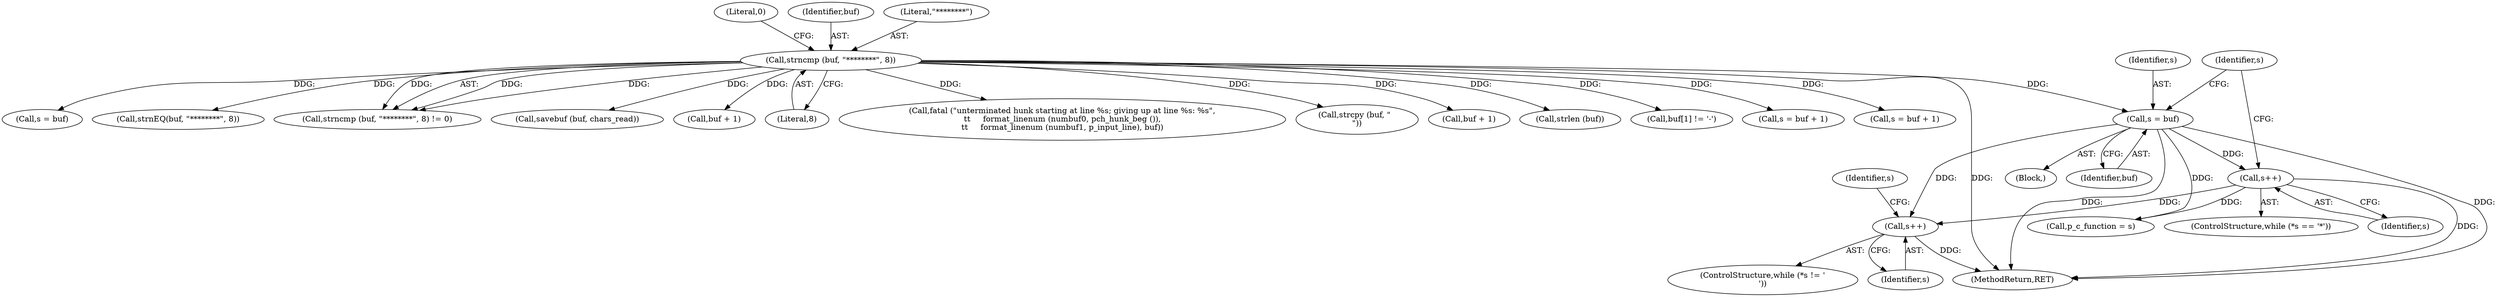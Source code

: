 digraph "0_savannah_0c08d7a902c6fdd49b704623a12d8d672ef18944@pointer" {
"1000342" [label="(Call,s++)"];
"1000318" [label="(Call,s = buf)"];
"1000298" [label="(Call,strncmp (buf, \"********\", 8))"];
"1000326" [label="(Call,s++)"];
"1000401" [label="(Call,strcpy (buf, \"  \n\"))"];
"1000888" [label="(Call,buf + 1)"];
"1002772" [label="(MethodReturn,RET)"];
"1000340" [label="(Identifier,s)"];
"1000324" [label="(Identifier,s)"];
"1000302" [label="(Literal,0)"];
"1000321" [label="(ControlStructure,while (*s == '*'))"];
"1000318" [label="(Call,s = buf)"];
"1000741" [label="(Call,strlen (buf))"];
"1000299" [label="(Identifier,buf)"];
"1000622" [label="(Call,buf[1] != '-')"];
"1000300" [label="(Literal,\"********\")"];
"1000326" [label="(Call,s++)"];
"1001098" [label="(Call,s = buf + 1)"];
"1000208" [label="(Block,)"];
"1000342" [label="(Call,s++)"];
"1000337" [label="(ControlStructure,while (*s != '\n'))"];
"1000886" [label="(Call,s = buf + 1)"];
"1000298" [label="(Call,strncmp (buf, \"********\", 8))"];
"1000327" [label="(Identifier,s)"];
"1000999" [label="(Call,s = buf)"];
"1000334" [label="(Call,p_c_function = s)"];
"1000452" [label="(Call,strnEQ(buf, \"********\", 8))"];
"1000320" [label="(Identifier,buf)"];
"1000343" [label="(Identifier,s)"];
"1000297" [label="(Call,strncmp (buf, \"********\", 8) != 0)"];
"1001051" [label="(Call,savebuf (buf, chars_read))"];
"1001100" [label="(Call,buf + 1)"];
"1000301" [label="(Literal,8)"];
"1000417" [label="(Call,fatal (\"unterminated hunk starting at line %s; giving up at line %s: %s\",\n\t\t     format_linenum (numbuf0, pch_hunk_beg ()),\n\t\t     format_linenum (numbuf1, p_input_line), buf))"];
"1000319" [label="(Identifier,s)"];
"1000342" -> "1000337"  [label="AST: "];
"1000342" -> "1000343"  [label="CFG: "];
"1000343" -> "1000342"  [label="AST: "];
"1000340" -> "1000342"  [label="CFG: "];
"1000342" -> "1002772"  [label="DDG: "];
"1000318" -> "1000342"  [label="DDG: "];
"1000326" -> "1000342"  [label="DDG: "];
"1000318" -> "1000208"  [label="AST: "];
"1000318" -> "1000320"  [label="CFG: "];
"1000319" -> "1000318"  [label="AST: "];
"1000320" -> "1000318"  [label="AST: "];
"1000324" -> "1000318"  [label="CFG: "];
"1000318" -> "1002772"  [label="DDG: "];
"1000318" -> "1002772"  [label="DDG: "];
"1000298" -> "1000318"  [label="DDG: "];
"1000318" -> "1000326"  [label="DDG: "];
"1000318" -> "1000334"  [label="DDG: "];
"1000298" -> "1000297"  [label="AST: "];
"1000298" -> "1000301"  [label="CFG: "];
"1000299" -> "1000298"  [label="AST: "];
"1000300" -> "1000298"  [label="AST: "];
"1000301" -> "1000298"  [label="AST: "];
"1000302" -> "1000298"  [label="CFG: "];
"1000298" -> "1002772"  [label="DDG: "];
"1000298" -> "1000297"  [label="DDG: "];
"1000298" -> "1000297"  [label="DDG: "];
"1000298" -> "1000297"  [label="DDG: "];
"1000298" -> "1000401"  [label="DDG: "];
"1000298" -> "1000417"  [label="DDG: "];
"1000298" -> "1000452"  [label="DDG: "];
"1000298" -> "1000622"  [label="DDG: "];
"1000298" -> "1000741"  [label="DDG: "];
"1000298" -> "1000886"  [label="DDG: "];
"1000298" -> "1000888"  [label="DDG: "];
"1000298" -> "1000999"  [label="DDG: "];
"1000298" -> "1001051"  [label="DDG: "];
"1000298" -> "1001098"  [label="DDG: "];
"1000298" -> "1001100"  [label="DDG: "];
"1000326" -> "1000321"  [label="AST: "];
"1000326" -> "1000327"  [label="CFG: "];
"1000327" -> "1000326"  [label="AST: "];
"1000324" -> "1000326"  [label="CFG: "];
"1000326" -> "1002772"  [label="DDG: "];
"1000326" -> "1000334"  [label="DDG: "];
}
